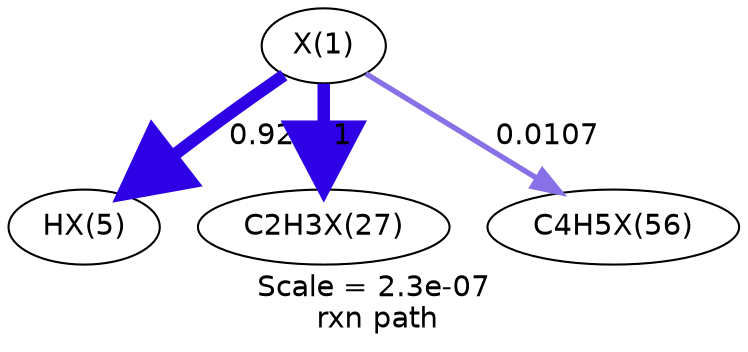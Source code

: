 digraph reaction_paths {
center=1;
s49 -> s50[fontname="Helvetica", style="setlinewidth(5.94)", arrowsize=2.97, color="0.7, 1.43, 0.9"
, label=" 0.929"];
s49 -> s51[fontname="Helvetica", style="setlinewidth(6)", arrowsize=3, color="0.7, 1.5, 0.9"
, label=" 1"];
s49 -> s62[fontname="Helvetica", style="setlinewidth(2.57)", arrowsize=1.29, color="0.7, 0.511, 0.9"
, label=" 0.0107"];
s49 [ fontname="Helvetica", label="X(1)"];
s50 [ fontname="Helvetica", label="HX(5)"];
s51 [ fontname="Helvetica", label="C2H3X(27)"];
s62 [ fontname="Helvetica", label="C4H5X(56)"];
 label = "Scale = 2.3e-07\l rxn path";
 fontname = "Helvetica";
}

